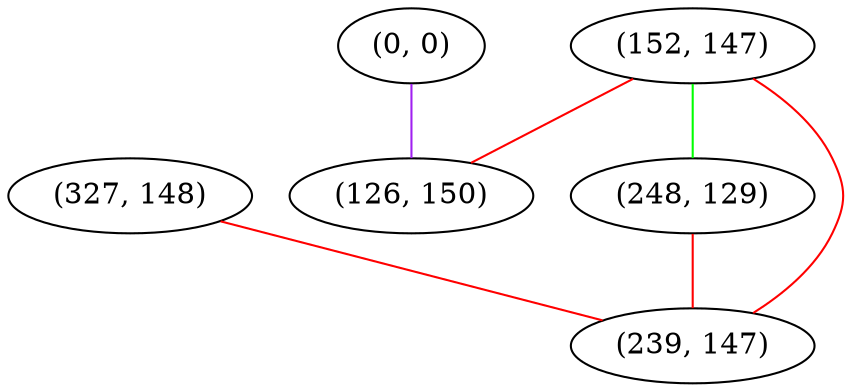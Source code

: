 graph "" {
"(327, 148)";
"(152, 147)";
"(0, 0)";
"(126, 150)";
"(248, 129)";
"(239, 147)";
"(327, 148)" -- "(239, 147)"  [color=red, key=0, weight=1];
"(152, 147)" -- "(248, 129)"  [color=green, key=0, weight=2];
"(152, 147)" -- "(239, 147)"  [color=red, key=0, weight=1];
"(152, 147)" -- "(126, 150)"  [color=red, key=0, weight=1];
"(0, 0)" -- "(126, 150)"  [color=purple, key=0, weight=4];
"(248, 129)" -- "(239, 147)"  [color=red, key=0, weight=1];
}
